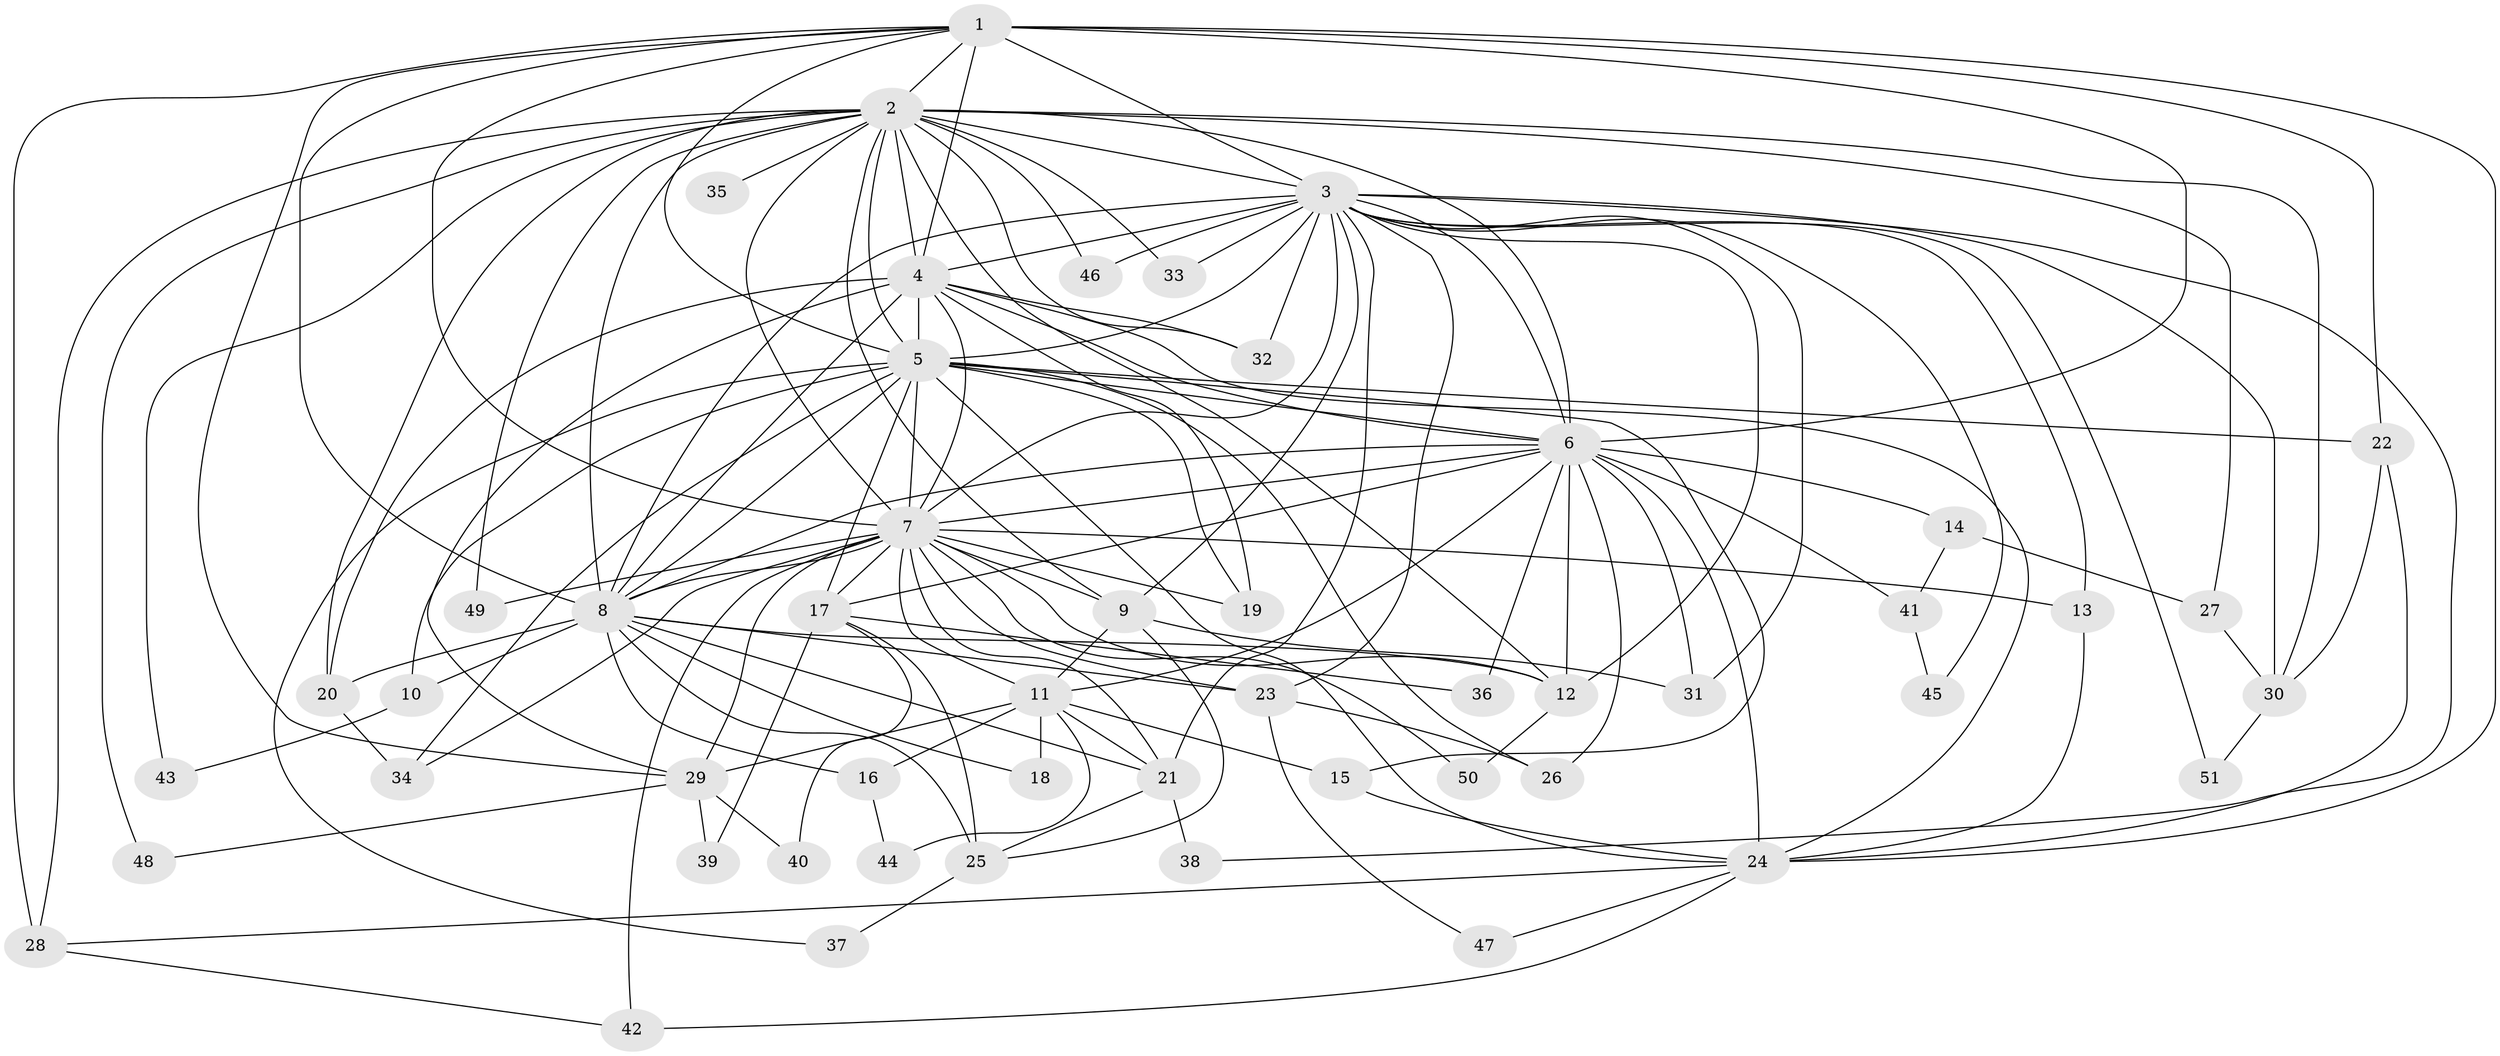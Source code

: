 // original degree distribution, {18: 0.0196078431372549, 25: 0.00980392156862745, 24: 0.00980392156862745, 16: 0.00980392156862745, 22: 0.0196078431372549, 21: 0.00980392156862745, 19: 0.00980392156862745, 20: 0.00980392156862745, 4: 0.0784313725490196, 10: 0.00980392156862745, 3: 0.21568627450980393, 2: 0.5294117647058824, 5: 0.049019607843137254, 6: 0.0196078431372549}
// Generated by graph-tools (version 1.1) at 2025/34/03/09/25 02:34:41]
// undirected, 51 vertices, 140 edges
graph export_dot {
graph [start="1"]
  node [color=gray90,style=filled];
  1;
  2;
  3;
  4;
  5;
  6;
  7;
  8;
  9;
  10;
  11;
  12;
  13;
  14;
  15;
  16;
  17;
  18;
  19;
  20;
  21;
  22;
  23;
  24;
  25;
  26;
  27;
  28;
  29;
  30;
  31;
  32;
  33;
  34;
  35;
  36;
  37;
  38;
  39;
  40;
  41;
  42;
  43;
  44;
  45;
  46;
  47;
  48;
  49;
  50;
  51;
  1 -- 2 [weight=2.0];
  1 -- 3 [weight=3.0];
  1 -- 4 [weight=3.0];
  1 -- 5 [weight=2.0];
  1 -- 6 [weight=2.0];
  1 -- 7 [weight=4.0];
  1 -- 8 [weight=2.0];
  1 -- 22 [weight=6.0];
  1 -- 24 [weight=1.0];
  1 -- 28 [weight=4.0];
  1 -- 29 [weight=1.0];
  2 -- 3 [weight=1.0];
  2 -- 4 [weight=2.0];
  2 -- 5 [weight=1.0];
  2 -- 6 [weight=1.0];
  2 -- 7 [weight=2.0];
  2 -- 8 [weight=1.0];
  2 -- 9 [weight=1.0];
  2 -- 12 [weight=1.0];
  2 -- 20 [weight=1.0];
  2 -- 27 [weight=1.0];
  2 -- 28 [weight=2.0];
  2 -- 30 [weight=1.0];
  2 -- 32 [weight=1.0];
  2 -- 33 [weight=1.0];
  2 -- 35 [weight=1.0];
  2 -- 43 [weight=1.0];
  2 -- 46 [weight=1.0];
  2 -- 48 [weight=1.0];
  2 -- 49 [weight=1.0];
  3 -- 4 [weight=1.0];
  3 -- 5 [weight=3.0];
  3 -- 6 [weight=1.0];
  3 -- 7 [weight=2.0];
  3 -- 8 [weight=1.0];
  3 -- 9 [weight=1.0];
  3 -- 12 [weight=1.0];
  3 -- 13 [weight=1.0];
  3 -- 21 [weight=1.0];
  3 -- 23 [weight=1.0];
  3 -- 30 [weight=1.0];
  3 -- 31 [weight=1.0];
  3 -- 32 [weight=1.0];
  3 -- 33 [weight=1.0];
  3 -- 38 [weight=1.0];
  3 -- 45 [weight=1.0];
  3 -- 46 [weight=1.0];
  3 -- 51 [weight=1.0];
  4 -- 5 [weight=1.0];
  4 -- 6 [weight=1.0];
  4 -- 7 [weight=2.0];
  4 -- 8 [weight=2.0];
  4 -- 19 [weight=1.0];
  4 -- 20 [weight=1.0];
  4 -- 24 [weight=1.0];
  4 -- 29 [weight=1.0];
  4 -- 32 [weight=2.0];
  5 -- 6 [weight=1.0];
  5 -- 7 [weight=2.0];
  5 -- 8 [weight=2.0];
  5 -- 10 [weight=2.0];
  5 -- 15 [weight=1.0];
  5 -- 17 [weight=1.0];
  5 -- 19 [weight=1.0];
  5 -- 22 [weight=1.0];
  5 -- 24 [weight=1.0];
  5 -- 26 [weight=1.0];
  5 -- 34 [weight=1.0];
  5 -- 37 [weight=1.0];
  6 -- 7 [weight=3.0];
  6 -- 8 [weight=1.0];
  6 -- 11 [weight=1.0];
  6 -- 12 [weight=1.0];
  6 -- 14 [weight=1.0];
  6 -- 17 [weight=1.0];
  6 -- 24 [weight=2.0];
  6 -- 26 [weight=1.0];
  6 -- 31 [weight=1.0];
  6 -- 36 [weight=1.0];
  6 -- 41 [weight=1.0];
  7 -- 8 [weight=2.0];
  7 -- 9 [weight=1.0];
  7 -- 11 [weight=1.0];
  7 -- 12 [weight=1.0];
  7 -- 13 [weight=2.0];
  7 -- 17 [weight=1.0];
  7 -- 19 [weight=2.0];
  7 -- 21 [weight=1.0];
  7 -- 23 [weight=1.0];
  7 -- 29 [weight=7.0];
  7 -- 34 [weight=1.0];
  7 -- 42 [weight=1.0];
  7 -- 49 [weight=1.0];
  7 -- 50 [weight=1.0];
  8 -- 10 [weight=1.0];
  8 -- 12 [weight=1.0];
  8 -- 16 [weight=1.0];
  8 -- 18 [weight=1.0];
  8 -- 20 [weight=1.0];
  8 -- 21 [weight=1.0];
  8 -- 23 [weight=1.0];
  8 -- 25 [weight=1.0];
  9 -- 11 [weight=1.0];
  9 -- 25 [weight=1.0];
  9 -- 31 [weight=2.0];
  10 -- 43 [weight=1.0];
  11 -- 15 [weight=1.0];
  11 -- 16 [weight=1.0];
  11 -- 18 [weight=1.0];
  11 -- 21 [weight=1.0];
  11 -- 29 [weight=2.0];
  11 -- 44 [weight=1.0];
  12 -- 50 [weight=1.0];
  13 -- 24 [weight=1.0];
  14 -- 27 [weight=1.0];
  14 -- 41 [weight=1.0];
  15 -- 24 [weight=1.0];
  16 -- 44 [weight=1.0];
  17 -- 25 [weight=1.0];
  17 -- 36 [weight=1.0];
  17 -- 39 [weight=1.0];
  17 -- 40 [weight=1.0];
  20 -- 34 [weight=2.0];
  21 -- 25 [weight=1.0];
  21 -- 38 [weight=1.0];
  22 -- 24 [weight=1.0];
  22 -- 30 [weight=1.0];
  23 -- 26 [weight=1.0];
  23 -- 47 [weight=1.0];
  24 -- 28 [weight=1.0];
  24 -- 42 [weight=1.0];
  24 -- 47 [weight=1.0];
  25 -- 37 [weight=1.0];
  27 -- 30 [weight=1.0];
  28 -- 42 [weight=1.0];
  29 -- 39 [weight=1.0];
  29 -- 40 [weight=1.0];
  29 -- 48 [weight=1.0];
  30 -- 51 [weight=1.0];
  41 -- 45 [weight=1.0];
}
